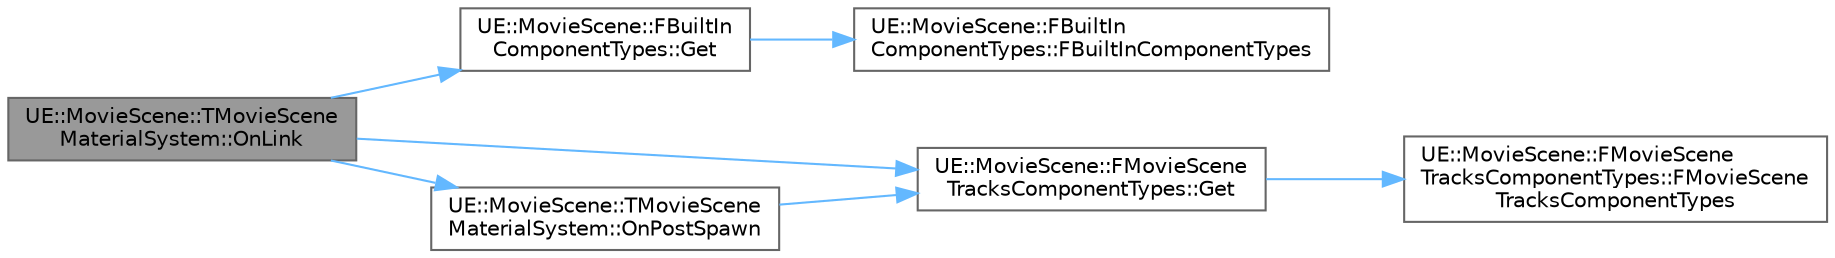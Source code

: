 digraph "UE::MovieScene::TMovieSceneMaterialSystem::OnLink"
{
 // INTERACTIVE_SVG=YES
 // LATEX_PDF_SIZE
  bgcolor="transparent";
  edge [fontname=Helvetica,fontsize=10,labelfontname=Helvetica,labelfontsize=10];
  node [fontname=Helvetica,fontsize=10,shape=box,height=0.2,width=0.4];
  rankdir="LR";
  Node1 [id="Node000001",label="UE::MovieScene::TMovieScene\lMaterialSystem::OnLink",height=0.2,width=0.4,color="gray40", fillcolor="grey60", style="filled", fontcolor="black",tooltip=" "];
  Node1 -> Node2 [id="edge1_Node000001_Node000002",color="steelblue1",style="solid",tooltip=" "];
  Node2 [id="Node000002",label="UE::MovieScene::FBuiltIn\lComponentTypes::Get",height=0.2,width=0.4,color="grey40", fillcolor="white", style="filled",URL="$d9/dc9/structUE_1_1MovieScene_1_1FBuiltInComponentTypes.html#ade08b84ebccd9dea4b822257aed32351",tooltip=" "];
  Node2 -> Node3 [id="edge2_Node000002_Node000003",color="steelblue1",style="solid",tooltip=" "];
  Node3 [id="Node000003",label="UE::MovieScene::FBuiltIn\lComponentTypes::FBuiltInComponentTypes",height=0.2,width=0.4,color="grey40", fillcolor="white", style="filled",URL="$d9/dc9/structUE_1_1MovieScene_1_1FBuiltInComponentTypes.html#af433f06ccb1bd59459db81a9a5048393",tooltip=" "];
  Node1 -> Node4 [id="edge3_Node000001_Node000004",color="steelblue1",style="solid",tooltip=" "];
  Node4 [id="Node000004",label="UE::MovieScene::FMovieScene\lTracksComponentTypes::Get",height=0.2,width=0.4,color="grey40", fillcolor="white", style="filled",URL="$db/dc9/structUE_1_1MovieScene_1_1FMovieSceneTracksComponentTypes.html#a3fdc266f2365bf39d8a1ccf448463ccf",tooltip=" "];
  Node4 -> Node5 [id="edge4_Node000004_Node000005",color="steelblue1",style="solid",tooltip=" "];
  Node5 [id="Node000005",label="UE::MovieScene::FMovieScene\lTracksComponentTypes::FMovieScene\lTracksComponentTypes",height=0.2,width=0.4,color="grey40", fillcolor="white", style="filled",URL="$db/dc9/structUE_1_1MovieScene_1_1FMovieSceneTracksComponentTypes.html#a23253e2da1aadc4cb4e498b81f405c16",tooltip=" "];
  Node1 -> Node6 [id="edge5_Node000001_Node000006",color="steelblue1",style="solid",tooltip=" "];
  Node6 [id="Node000006",label="UE::MovieScene::TMovieScene\lMaterialSystem::OnPostSpawn",height=0.2,width=0.4,color="grey40", fillcolor="white", style="filled",URL="$de/dd7/classUE_1_1MovieScene_1_1TMovieSceneMaterialSystem.html#a79b63b427d1638585bb35849c7c3f85a",tooltip=" "];
  Node6 -> Node4 [id="edge6_Node000006_Node000004",color="steelblue1",style="solid",tooltip=" "];
}
